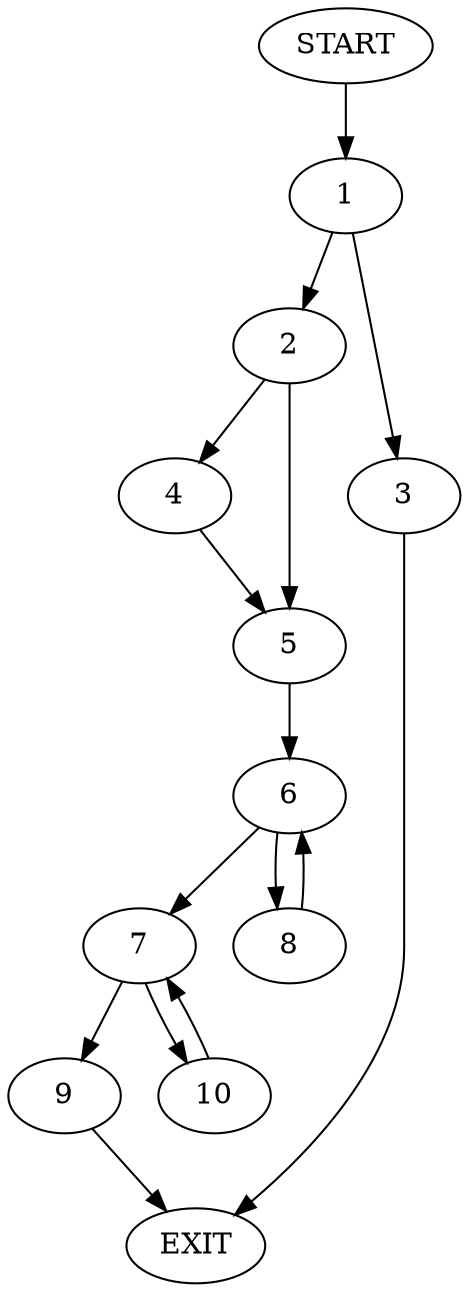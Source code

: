 digraph {
0 [label="START"]
11 [label="EXIT"]
0 -> 1
1 -> 2
1 -> 3
3 -> 11
2 -> 4
2 -> 5
4 -> 5
5 -> 6
6 -> 7
6 -> 8
7 -> 9
7 -> 10
8 -> 6
9 -> 11
10 -> 7
}
